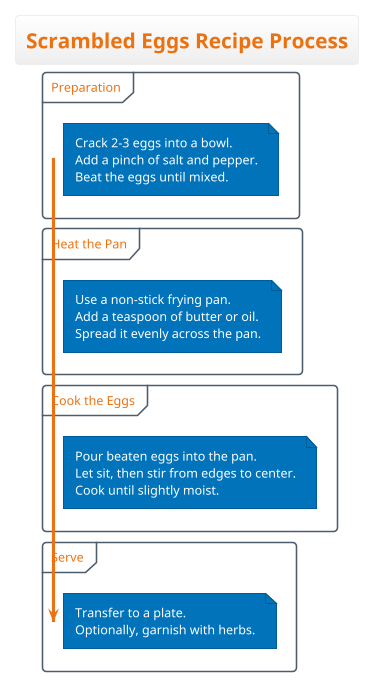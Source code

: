 @startuml
!theme aws-orange

title Scrambled Eggs Recipe Process

group Preparation
note right
  Crack 2-3 eggs into a bowl.
  Add a pinch of salt and pepper.
  Beat the eggs until mixed.
end note
end group

group Heat the Pan
note right
  Use a non-stick frying pan.
  Add a teaspoon of butter or oil.
  Spread it evenly across the pan.
end note
end group

group Cook the Eggs
note right
  Pour beaten eggs into the pan.
  Let sit, then stir from edges to center.
  Cook until slightly moist.
end note
end group

group Serve
note right
  Transfer to a plate.
  Optionally, garnish with herbs.
end note
end group

@enduml